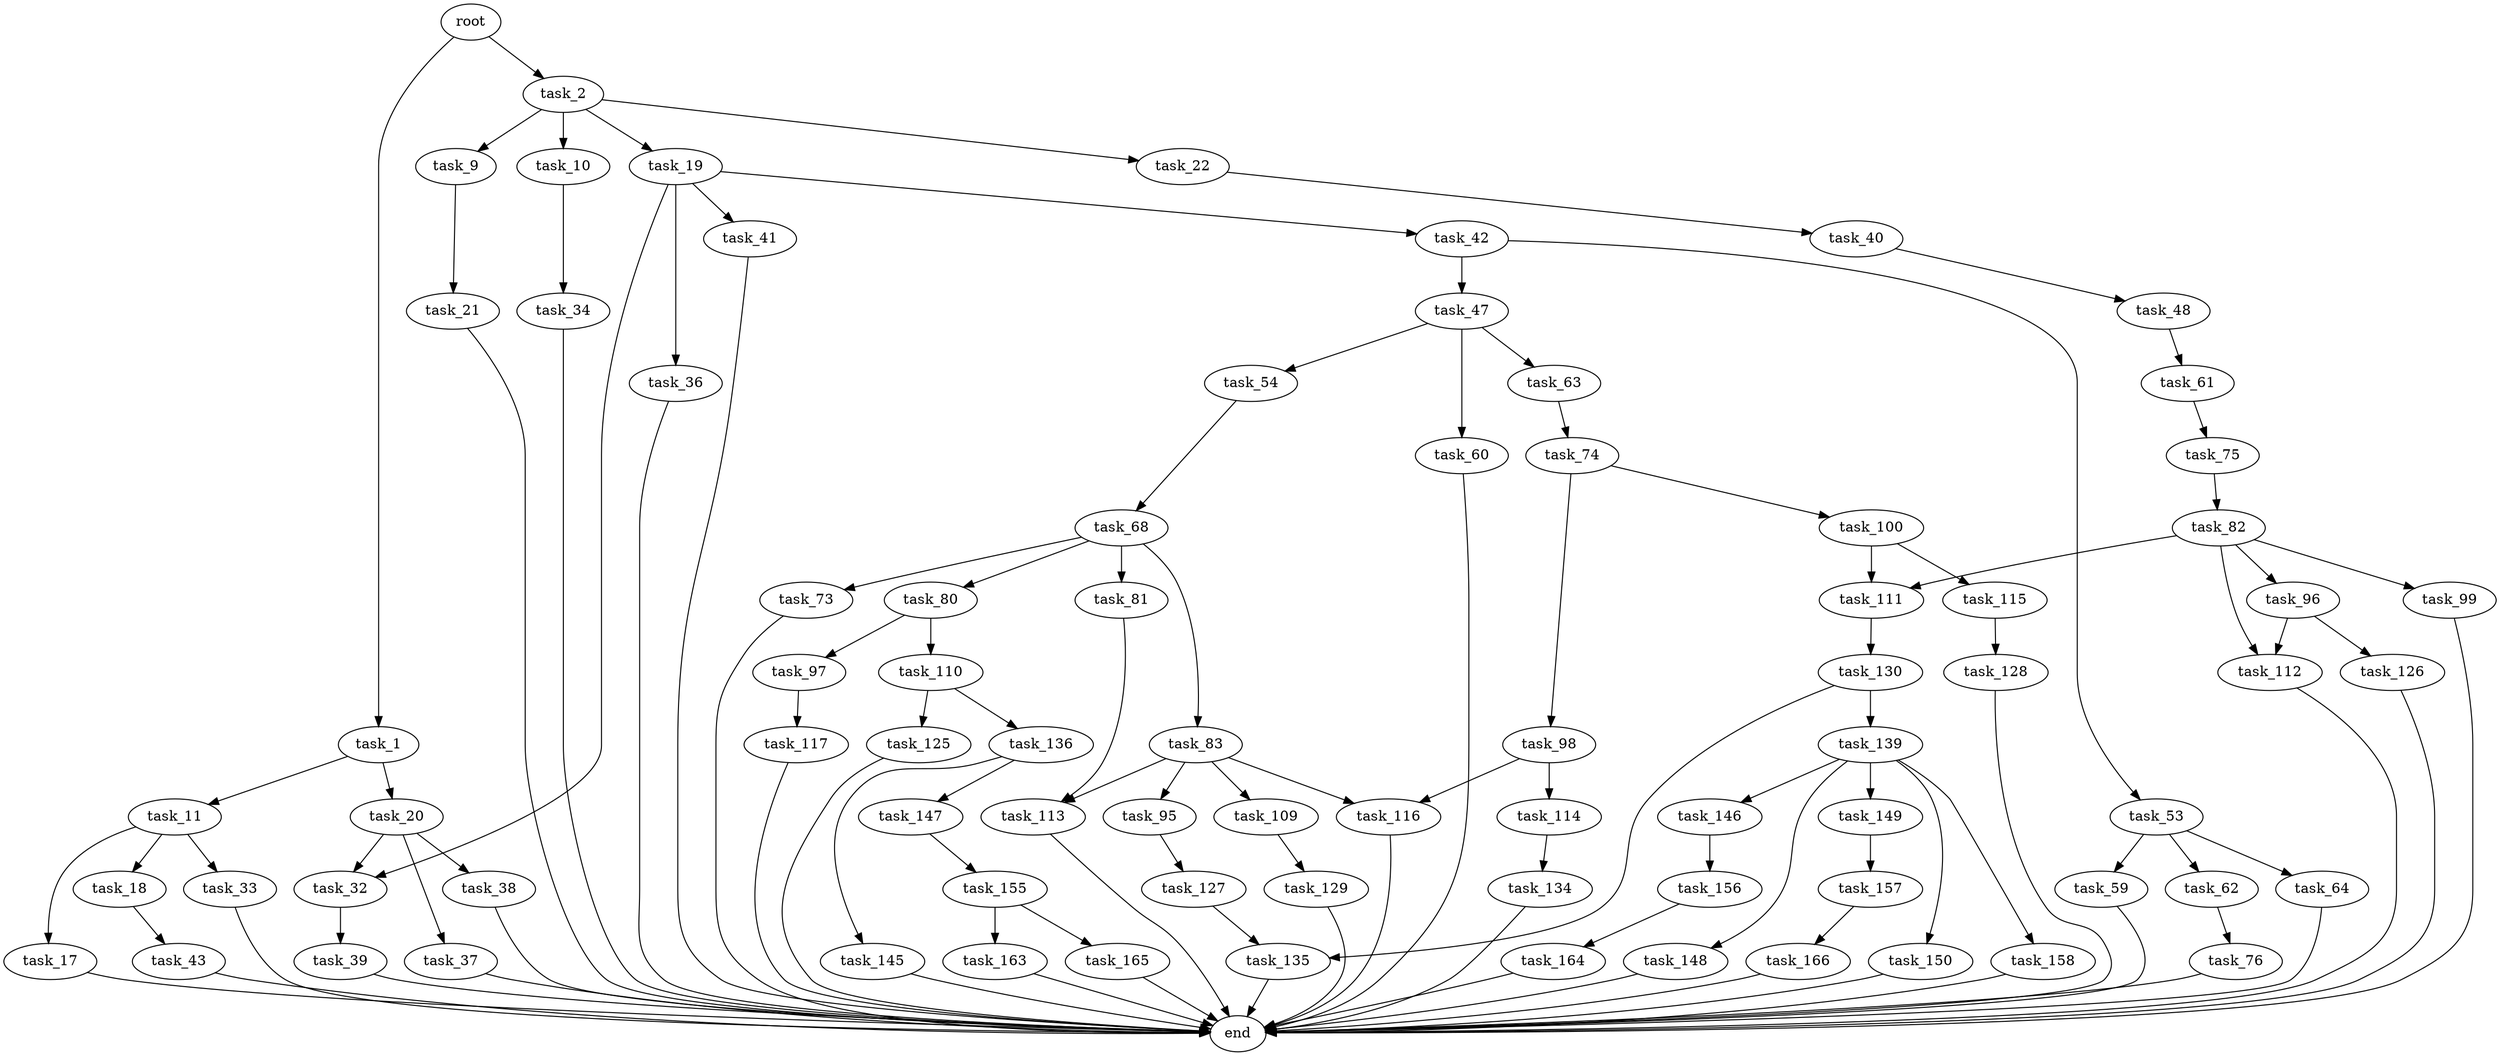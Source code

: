digraph G {
  root [size="0.000000"];
  task_1 [size="68719476736.000000"];
  task_2 [size="3633012397.000000"];
  task_9 [size="44928307437.000000"];
  task_10 [size="1073741824000.000000"];
  task_11 [size="1073741824000.000000"];
  task_17 [size="22830986142.000000"];
  task_18 [size="40307763959.000000"];
  task_19 [size="607710630578.000000"];
  task_20 [size="86092924879.000000"];
  task_21 [size="134217728000.000000"];
  task_22 [size="35349130449.000000"];
  task_32 [size="1073741824000.000000"];
  task_33 [size="231928233984.000000"];
  task_34 [size="28987509608.000000"];
  task_36 [size="10365710774.000000"];
  task_37 [size="41365262149.000000"];
  task_38 [size="134217728000.000000"];
  task_39 [size="28991029248.000000"];
  task_40 [size="782757789696.000000"];
  task_41 [size="292347946452.000000"];
  task_42 [size="5689217854.000000"];
  task_43 [size="648298539386.000000"];
  task_47 [size="17130256110.000000"];
  task_48 [size="1073741824000.000000"];
  task_53 [size="877740359823.000000"];
  task_54 [size="179888456238.000000"];
  task_59 [size="1148528308.000000"];
  task_60 [size="229340849440.000000"];
  task_61 [size="134217728000.000000"];
  task_62 [size="368293445632.000000"];
  task_63 [size="1695476087.000000"];
  task_64 [size="78926003425.000000"];
  task_68 [size="9265545879.000000"];
  task_73 [size="192112234663.000000"];
  task_74 [size="430487194563.000000"];
  task_75 [size="5766651398.000000"];
  task_76 [size="68719476736.000000"];
  task_80 [size="231928233984.000000"];
  task_81 [size="68719476736.000000"];
  task_82 [size="168899856393.000000"];
  task_83 [size="68719476736.000000"];
  task_95 [size="540922560035.000000"];
  task_96 [size="529103471169.000000"];
  task_97 [size="50192771721.000000"];
  task_98 [size="68719476736.000000"];
  task_99 [size="295416746865.000000"];
  task_100 [size="68719476736.000000"];
  task_109 [size="136088060471.000000"];
  task_110 [size="231928233984.000000"];
  task_111 [size="19273019578.000000"];
  task_112 [size="8589934592.000000"];
  task_113 [size="13704851686.000000"];
  task_114 [size="28991029248.000000"];
  task_115 [size="30930009989.000000"];
  task_116 [size="4745914716.000000"];
  task_117 [size="368293445632.000000"];
  task_125 [size="486569972500.000000"];
  task_126 [size="68719476736.000000"];
  task_127 [size="90061151636.000000"];
  task_128 [size="549755813888.000000"];
  task_129 [size="20741806776.000000"];
  task_130 [size="782757789696.000000"];
  task_134 [size="227077699947.000000"];
  task_135 [size="247875396871.000000"];
  task_136 [size="4910902966.000000"];
  task_139 [size="167496782556.000000"];
  task_145 [size="8589934592.000000"];
  task_146 [size="6220783015.000000"];
  task_147 [size="68719476736.000000"];
  task_148 [size="28991029248.000000"];
  task_149 [size="12224885663.000000"];
  task_150 [size="8461867506.000000"];
  task_155 [size="313853921156.000000"];
  task_156 [size="25446722948.000000"];
  task_157 [size="147530637253.000000"];
  task_158 [size="28991029248.000000"];
  task_163 [size="8927164836.000000"];
  task_164 [size="688929062358.000000"];
  task_165 [size="688811554240.000000"];
  task_166 [size="231928233984.000000"];
  end [size="0.000000"];

  root -> task_1 [size="1.000000"];
  root -> task_2 [size="1.000000"];
  task_1 -> task_11 [size="134217728.000000"];
  task_1 -> task_20 [size="134217728.000000"];
  task_2 -> task_9 [size="301989888.000000"];
  task_2 -> task_10 [size="301989888.000000"];
  task_2 -> task_19 [size="301989888.000000"];
  task_2 -> task_22 [size="301989888.000000"];
  task_9 -> task_21 [size="838860800.000000"];
  task_10 -> task_34 [size="838860800.000000"];
  task_11 -> task_17 [size="838860800.000000"];
  task_11 -> task_18 [size="838860800.000000"];
  task_11 -> task_33 [size="838860800.000000"];
  task_17 -> end [size="1.000000"];
  task_18 -> task_43 [size="679477248.000000"];
  task_19 -> task_32 [size="679477248.000000"];
  task_19 -> task_36 [size="679477248.000000"];
  task_19 -> task_41 [size="679477248.000000"];
  task_19 -> task_42 [size="679477248.000000"];
  task_20 -> task_32 [size="75497472.000000"];
  task_20 -> task_37 [size="75497472.000000"];
  task_20 -> task_38 [size="75497472.000000"];
  task_21 -> end [size="1.000000"];
  task_22 -> task_40 [size="838860800.000000"];
  task_32 -> task_39 [size="838860800.000000"];
  task_33 -> end [size="1.000000"];
  task_34 -> end [size="1.000000"];
  task_36 -> end [size="1.000000"];
  task_37 -> end [size="1.000000"];
  task_38 -> end [size="1.000000"];
  task_39 -> end [size="1.000000"];
  task_40 -> task_48 [size="679477248.000000"];
  task_41 -> end [size="1.000000"];
  task_42 -> task_47 [size="134217728.000000"];
  task_42 -> task_53 [size="134217728.000000"];
  task_43 -> end [size="1.000000"];
  task_47 -> task_54 [size="75497472.000000"];
  task_47 -> task_60 [size="75497472.000000"];
  task_47 -> task_63 [size="75497472.000000"];
  task_48 -> task_61 [size="838860800.000000"];
  task_53 -> task_59 [size="536870912.000000"];
  task_53 -> task_62 [size="536870912.000000"];
  task_53 -> task_64 [size="536870912.000000"];
  task_54 -> task_68 [size="301989888.000000"];
  task_59 -> end [size="1.000000"];
  task_60 -> end [size="1.000000"];
  task_61 -> task_75 [size="209715200.000000"];
  task_62 -> task_76 [size="411041792.000000"];
  task_63 -> task_74 [size="33554432.000000"];
  task_64 -> end [size="1.000000"];
  task_68 -> task_73 [size="838860800.000000"];
  task_68 -> task_80 [size="838860800.000000"];
  task_68 -> task_81 [size="838860800.000000"];
  task_68 -> task_83 [size="838860800.000000"];
  task_73 -> end [size="1.000000"];
  task_74 -> task_98 [size="536870912.000000"];
  task_74 -> task_100 [size="536870912.000000"];
  task_75 -> task_82 [size="209715200.000000"];
  task_76 -> end [size="1.000000"];
  task_80 -> task_97 [size="301989888.000000"];
  task_80 -> task_110 [size="301989888.000000"];
  task_81 -> task_113 [size="134217728.000000"];
  task_82 -> task_96 [size="536870912.000000"];
  task_82 -> task_99 [size="536870912.000000"];
  task_82 -> task_111 [size="536870912.000000"];
  task_82 -> task_112 [size="536870912.000000"];
  task_83 -> task_95 [size="134217728.000000"];
  task_83 -> task_109 [size="134217728.000000"];
  task_83 -> task_113 [size="134217728.000000"];
  task_83 -> task_116 [size="134217728.000000"];
  task_95 -> task_127 [size="838860800.000000"];
  task_96 -> task_112 [size="411041792.000000"];
  task_96 -> task_126 [size="411041792.000000"];
  task_97 -> task_117 [size="134217728.000000"];
  task_98 -> task_114 [size="134217728.000000"];
  task_98 -> task_116 [size="134217728.000000"];
  task_99 -> end [size="1.000000"];
  task_100 -> task_111 [size="134217728.000000"];
  task_100 -> task_115 [size="134217728.000000"];
  task_109 -> task_129 [size="134217728.000000"];
  task_110 -> task_125 [size="301989888.000000"];
  task_110 -> task_136 [size="301989888.000000"];
  task_111 -> task_130 [size="33554432.000000"];
  task_112 -> end [size="1.000000"];
  task_113 -> end [size="1.000000"];
  task_114 -> task_134 [size="75497472.000000"];
  task_115 -> task_128 [size="679477248.000000"];
  task_116 -> end [size="1.000000"];
  task_117 -> end [size="1.000000"];
  task_125 -> end [size="1.000000"];
  task_126 -> end [size="1.000000"];
  task_127 -> task_135 [size="134217728.000000"];
  task_128 -> end [size="1.000000"];
  task_129 -> end [size="1.000000"];
  task_130 -> task_135 [size="679477248.000000"];
  task_130 -> task_139 [size="679477248.000000"];
  task_134 -> end [size="1.000000"];
  task_135 -> end [size="1.000000"];
  task_136 -> task_145 [size="209715200.000000"];
  task_136 -> task_147 [size="209715200.000000"];
  task_139 -> task_146 [size="134217728.000000"];
  task_139 -> task_148 [size="134217728.000000"];
  task_139 -> task_149 [size="134217728.000000"];
  task_139 -> task_150 [size="134217728.000000"];
  task_139 -> task_158 [size="134217728.000000"];
  task_145 -> end [size="1.000000"];
  task_146 -> task_156 [size="411041792.000000"];
  task_147 -> task_155 [size="134217728.000000"];
  task_148 -> end [size="1.000000"];
  task_149 -> task_157 [size="411041792.000000"];
  task_150 -> end [size="1.000000"];
  task_155 -> task_163 [size="209715200.000000"];
  task_155 -> task_165 [size="209715200.000000"];
  task_156 -> task_164 [size="75497472.000000"];
  task_157 -> task_166 [size="134217728.000000"];
  task_158 -> end [size="1.000000"];
  task_163 -> end [size="1.000000"];
  task_164 -> end [size="1.000000"];
  task_165 -> end [size="1.000000"];
  task_166 -> end [size="1.000000"];
}
